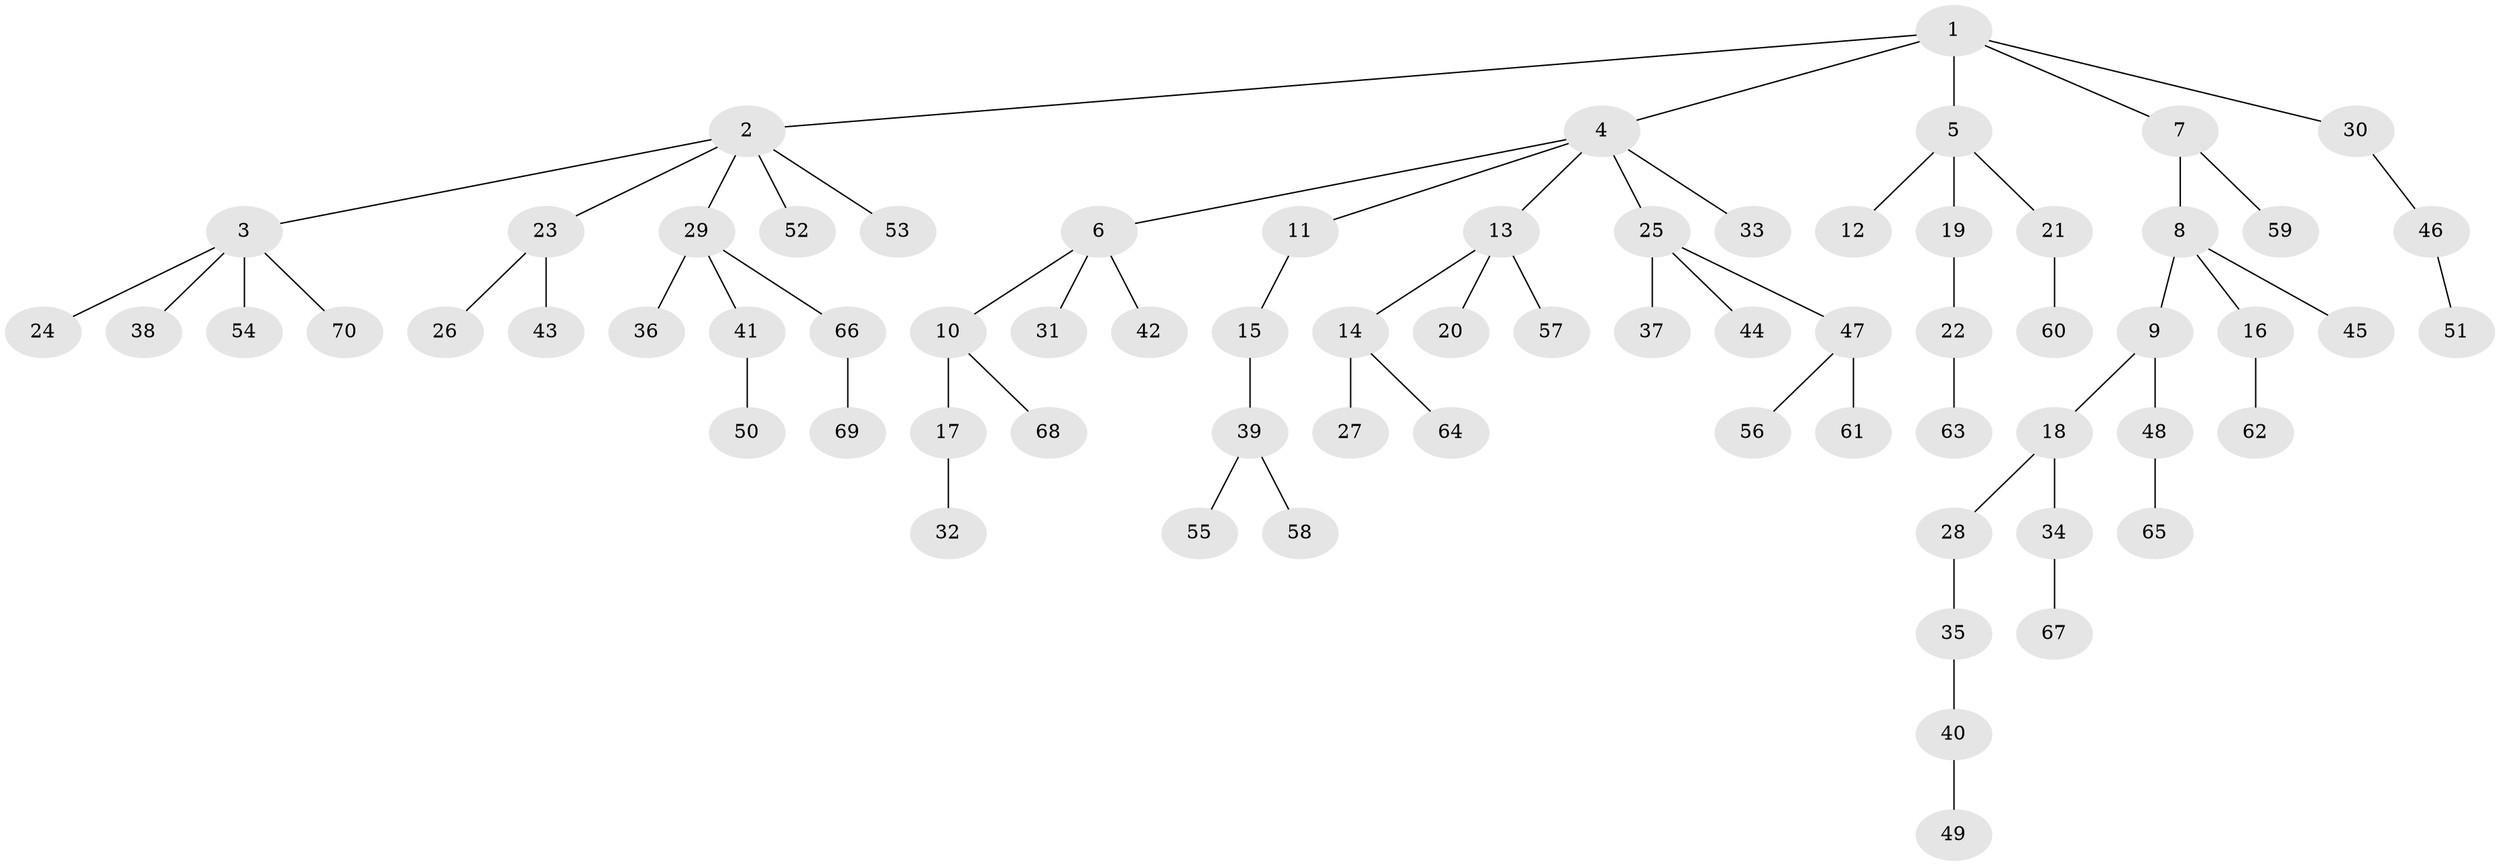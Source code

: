 // Generated by graph-tools (version 1.1) at 2025/02/03/09/25 03:02:20]
// undirected, 70 vertices, 69 edges
graph export_dot {
graph [start="1"]
  node [color=gray90,style=filled];
  1;
  2;
  3;
  4;
  5;
  6;
  7;
  8;
  9;
  10;
  11;
  12;
  13;
  14;
  15;
  16;
  17;
  18;
  19;
  20;
  21;
  22;
  23;
  24;
  25;
  26;
  27;
  28;
  29;
  30;
  31;
  32;
  33;
  34;
  35;
  36;
  37;
  38;
  39;
  40;
  41;
  42;
  43;
  44;
  45;
  46;
  47;
  48;
  49;
  50;
  51;
  52;
  53;
  54;
  55;
  56;
  57;
  58;
  59;
  60;
  61;
  62;
  63;
  64;
  65;
  66;
  67;
  68;
  69;
  70;
  1 -- 2;
  1 -- 4;
  1 -- 5;
  1 -- 7;
  1 -- 30;
  2 -- 3;
  2 -- 23;
  2 -- 29;
  2 -- 52;
  2 -- 53;
  3 -- 24;
  3 -- 38;
  3 -- 54;
  3 -- 70;
  4 -- 6;
  4 -- 11;
  4 -- 13;
  4 -- 25;
  4 -- 33;
  5 -- 12;
  5 -- 19;
  5 -- 21;
  6 -- 10;
  6 -- 31;
  6 -- 42;
  7 -- 8;
  7 -- 59;
  8 -- 9;
  8 -- 16;
  8 -- 45;
  9 -- 18;
  9 -- 48;
  10 -- 17;
  10 -- 68;
  11 -- 15;
  13 -- 14;
  13 -- 20;
  13 -- 57;
  14 -- 27;
  14 -- 64;
  15 -- 39;
  16 -- 62;
  17 -- 32;
  18 -- 28;
  18 -- 34;
  19 -- 22;
  21 -- 60;
  22 -- 63;
  23 -- 26;
  23 -- 43;
  25 -- 37;
  25 -- 44;
  25 -- 47;
  28 -- 35;
  29 -- 36;
  29 -- 41;
  29 -- 66;
  30 -- 46;
  34 -- 67;
  35 -- 40;
  39 -- 55;
  39 -- 58;
  40 -- 49;
  41 -- 50;
  46 -- 51;
  47 -- 56;
  47 -- 61;
  48 -- 65;
  66 -- 69;
}

